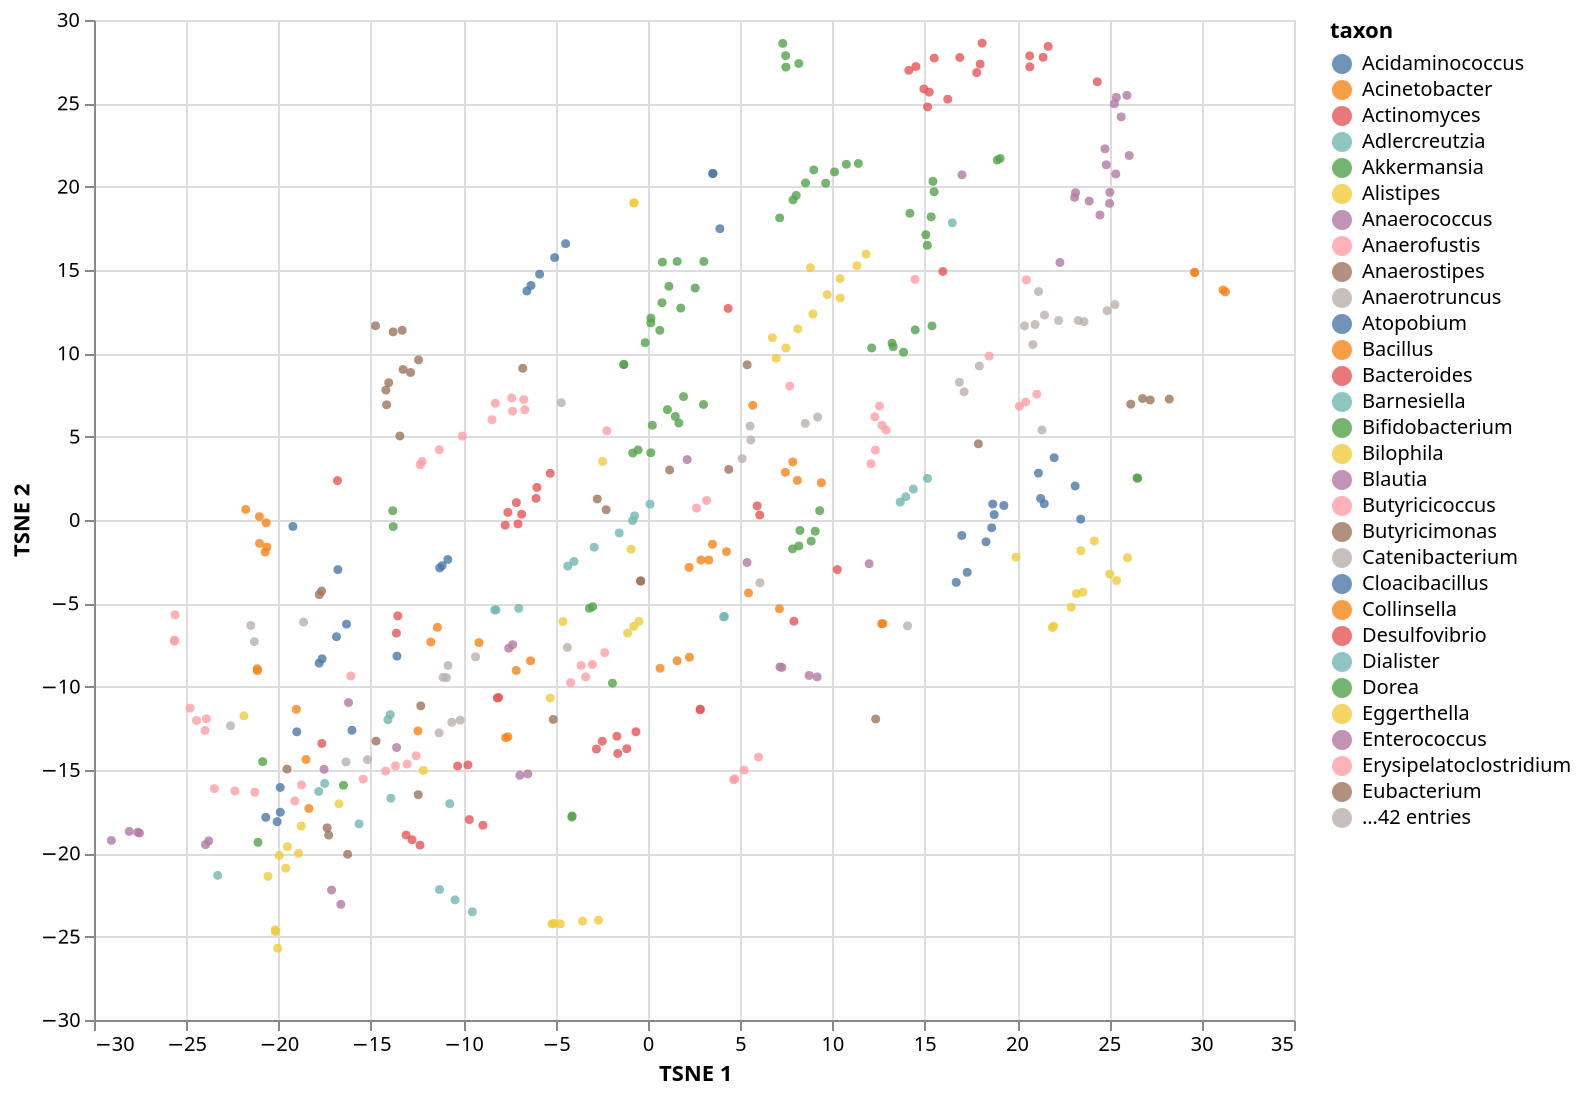 {
  "$schema": "https://vega.github.io/schema/vega-lite/v5.json",
  "width": 600,
  "height": 500,
  "data": {
    "values": [
      {
        "sample_id": "Cancer1",
        "taxon": "Acinetobacter",
        "TSNE 1": -11.3987998962,
        "TSNE 2": -6.4407081604
      },
      {
        "sample_id": "Cancer1",
        "taxon": "Actinomyces",
        "TSNE 1": -1.1402101517,
        "TSNE 2": -13.7225036621
      },
      {
        "sample_id": "Cancer1",
        "taxon": "Akkermansia",
        "TSNE 1": 26.4970340729,
        "TSNE 2": 2.5245139599
      },
      {
        "sample_id": "Cancer1",
        "taxon": "Alistipes",
        "TSNE 1": 9.7163820267,
        "TSNE 2": 13.5225124359
      },
      {
        "sample_id": "Cancer1",
        "taxon": "Anaerostipes",
        "TSNE 1": -13.2587404251,
        "TSNE 2": 9.0331382751
      },
      {
        "sample_id": "Cancer1",
        "taxon": "Atopobium",
        "TSNE 1": -16.0257415771,
        "TSNE 2": -12.6168880463
      },
      {
        "sample_id": "Cancer1",
        "taxon": "Bacillus",
        "TSNE 1": -9.1511096954,
        "TSNE 2": -7.355533123
      },
      {
        "sample_id": "Cancer1",
        "taxon": "Bacteroides",
        "TSNE 1": 21.4098396301,
        "TSNE 2": 27.7617092133
      },
      {
        "sample_id": "Cancer1",
        "taxon": "Bifidobacterium",
        "TSNE 1": 8.5405368805,
        "TSNE 2": 20.2235851288
      },
      {
        "sample_id": "Cancer1",
        "taxon": "Bilophila",
        "TSNE 1": -19.6148490906,
        "TSNE 2": -20.8905792236
      },
      {
        "sample_id": "Cancer1",
        "taxon": "Blautia",
        "TSNE 1": 23.1675662994,
        "TSNE 2": 19.6410045624
      },
      {
        "sample_id": "Cancer1",
        "taxon": "Butyricicoccus",
        "TSNE 1": -8.4381246567,
        "TSNE 2": 6.0232439041
      },
      {
        "sample_id": "Cancer1",
        "taxon": "Butyricimonas",
        "TSNE 1": -5.1250529289,
        "TSNE 2": -11.9668684006
      },
      {
        "sample_id": "Cancer1",
        "taxon": "Collinsella",
        "TSNE 1": 0.6608954072,
        "TSNE 2": -8.8959970474
      },
      {
        "sample_id": "Cancer1",
        "taxon": "Desulfovibrio",
        "TSNE 1": 2.8295338154,
        "TSNE 2": -11.3888492584
      },
      {
        "sample_id": "Cancer1",
        "taxon": "Dorea",
        "TSNE 1": 3.015557766,
        "TSNE 2": 6.9306902885
      },
      {
        "sample_id": "Cancer1",
        "taxon": "Enterococcus",
        "TSNE 1": -7.321223259,
        "TSNE 2": -7.4787988663
      },
      {
        "sample_id": "Cancer1",
        "taxon": "Erysipelatoclostridium",
        "TSNE 1": -13.6724443436,
        "TSNE 2": -14.7508707047
      },
      {
        "sample_id": "Cancer1",
        "taxon": "Faecalibacterium",
        "TSNE 1": 16.8760147095,
        "TSNE 2": 8.2634134293
      },
      {
        "sample_id": "Cancer1",
        "taxon": "Gemella",
        "TSNE 1": -17.5043849945,
        "TSNE 2": -15.8045806885
      },
      {
        "sample_id": "Cancer1",
        "taxon": "Haemophilus",
        "TSNE 1": 7.1550951004,
        "TSNE 2": -8.8157339096
      },
      {
        "sample_id": "Cancer1",
        "taxon": "Lachnoclostridium",
        "TSNE 1": 2.8753516674,
        "TSNE 2": -2.4007351398
      },
      {
        "sample_id": "Cancer1",
        "taxon": "Lachnospira",
        "TSNE 1": -6.837334156,
        "TSNE 2": 0.3457968533
      },
      {
        "sample_id": "Cancer1",
        "taxon": "Listeria",
        "TSNE 1": -6.5033445358,
        "TSNE 2": -15.2336492538
      },
      {
        "sample_id": "Cancer1",
        "taxon": "Mogibacterium",
        "TSNE 1": -18.3598995209,
        "TSNE 2": -17.3083267212
      },
      {
        "sample_id": "Cancer1",
        "taxon": "Neisseria",
        "TSNE 1": -13.5470867157,
        "TSNE 2": -5.7500166893
      },
      {
        "sample_id": "Cancer1",
        "taxon": "Odoribacter",
        "TSNE 1": -0.8249305487,
        "TSNE 2": -0.0343724415
      },
      {
        "sample_id": "Cancer1",
        "taxon": "Parabacteroides",
        "TSNE 1": 0.1660395563,
        "TSNE 2": 12.1119966507
      },
      {
        "sample_id": "Cancer1",
        "taxon": "Parasutterella",
        "TSNE 1": -27.6303157806,
        "TSNE 2": -18.7334461212
      },
      {
        "sample_id": "Cancer1",
        "taxon": "Phascolarctobacterium",
        "TSNE 1": 12.3268995285,
        "TSNE 2": 4.1939706802
      },
      {
        "sample_id": "Cancer1",
        "taxon": "Pseudomonas",
        "TSNE 1": -9.3328151703,
        "TSNE 2": -8.2107210159
      },
      {
        "sample_id": "Cancer1",
        "taxon": "Roseburia",
        "TSNE 1": 21.4722480774,
        "TSNE 2": 0.9755710959
      },
      {
        "sample_id": "Cancer1",
        "taxon": "Staphylococcus",
        "TSNE 1": 4.1464452744,
        "TSNE 2": -5.7838730812
      },
      {
        "sample_id": "Cancer1",
        "taxon": "Streptococcus",
        "TSNE 1": 15.1399803162,
        "TSNE 2": 16.4811515808
      },
      {
        "sample_id": "Cancer1",
        "taxon": "Subdoligranulum",
        "TSNE 1": 23.455499649,
        "TSNE 2": -1.8377249241
      },
      {
        "sample_id": "Cancer1",
        "taxon": "Veillonella",
        "TSNE 1": 5.5807108879,
        "TSNE 2": 4.8030881882
      },
      {
        "sample_id": "Cancer2",
        "taxon": "Acinetobacter",
        "TSNE 1": -11.7567272186,
        "TSNE 2": -7.3207702637
      },
      {
        "sample_id": "Cancer2",
        "taxon": "Actinomyces",
        "TSNE 1": -1.6290252209,
        "TSNE 2": -14.0070390701
      },
      {
        "sample_id": "Cancer2",
        "taxon": "Alistipes",
        "TSNE 1": 8.9415884018,
        "TSNE 2": 12.3604335785
      },
      {
        "sample_id": "Cancer2",
        "taxon": "Anaerostipes",
        "TSNE 1": -14.1881246567,
        "TSNE 2": 7.7952370644
      },
      {
        "sample_id": "Cancer2",
        "taxon": "Bacteroides",
        "TSNE 1": 17.9997615814,
        "TSNE 2": 27.3543872833
      },
      {
        "sample_id": "Cancer2",
        "taxon": "Bilophila",
        "TSNE 1": -18.924779892,
        "TSNE 2": -20.0029640198
      },
      {
        "sample_id": "Cancer2",
        "taxon": "Blautia",
        "TSNE 1": 25.3455162048,
        "TSNE 2": 20.7623615265
      },
      {
        "sample_id": "Cancer2",
        "taxon": "Butyricicoccus",
        "TSNE 1": -10.0477056503,
        "TSNE 2": 5.031211853
      },
      {
        "sample_id": "Cancer2",
        "taxon": "Collinsella",
        "TSNE 1": 2.2499742508,
        "TSNE 2": -8.232588768
      },
      {
        "sample_id": "Cancer2",
        "taxon": "Dorea",
        "TSNE 1": 13.8506937027,
        "TSNE 2": 10.067404747
      },
      {
        "sample_id": "Cancer2",
        "taxon": "Enterococcus",
        "TSNE 1": -7.5331406593,
        "TSNE 2": -7.6923556328
      },
      {
        "sample_id": "Cancer2",
        "taxon": "Erysipelatoclostridium",
        "TSNE 1": -15.4217176437,
        "TSNE 2": -15.5471801758
      },
      {
        "sample_id": "Cancer2",
        "taxon": "Faecalibacterium",
        "TSNE 1": 21.1641159058,
        "TSNE 2": 13.7092447281
      },
      {
        "sample_id": "Cancer2",
        "taxon": "Haemophilus",
        "TSNE 1": 9.1703224182,
        "TSNE 2": -9.4152269363
      },
      {
        "sample_id": "Cancer2",
        "taxon": "Lachnoclostridium",
        "TSNE 1": 4.2590460777,
        "TSNE 2": -1.8970432281
      },
      {
        "sample_id": "Cancer2",
        "taxon": "Lachnospira",
        "TSNE 1": -7.0337204933,
        "TSNE 2": -0.2354365736
      },
      {
        "sample_id": "Cancer2",
        "taxon": "Lactobacillus",
        "TSNE 1": -13.9518404007,
        "TSNE 2": -11.6754560471
      },
      {
        "sample_id": "Cancer2",
        "taxon": "Listeria",
        "TSNE 1": -6.9352474213,
        "TSNE 2": -15.3170795441
      },
      {
        "sample_id": "Cancer2",
        "taxon": "Methanobrevibacter",
        "TSNE 1": 3.5222189426,
        "TSNE 2": 20.7910957336
      },
      {
        "sample_id": "Cancer2",
        "taxon": "Neisseria",
        "TSNE 1": -13.6194562912,
        "TSNE 2": -6.7861537933
      },
      {
        "sample_id": "Cancer2",
        "taxon": "Odoribacter",
        "TSNE 1": -0.7136881948,
        "TSNE 2": 0.2501642108
      },
      {
        "sample_id": "Cancer2",
        "taxon": "Parabacteroides",
        "TSNE 1": 1.1416262388,
        "TSNE 2": 14.0215148926
      },
      {
        "sample_id": "Cancer2",
        "taxon": "Phascolarctobacterium",
        "TSNE 1": 5.2119660378,
        "TSNE 2": -15.0095081329
      },
      {
        "sample_id": "Cancer2",
        "taxon": "Porphyromonas",
        "TSNE 1": -2.7356200218,
        "TSNE 2": 1.2610896826
      },
      {
        "sample_id": "Cancer2",
        "taxon": "Pseudomonas",
        "TSNE 1": -10.8239002228,
        "TSNE 2": -8.7335147858
      },
      {
        "sample_id": "Cancer2",
        "taxon": "Roseburia",
        "TSNE 1": 18.7584991455,
        "TSNE 2": 0.3230383694
      },
      {
        "sample_id": "Cancer2",
        "taxon": "Staphylococcus",
        "TSNE 1": 4.10394907,
        "TSNE 2": -5.816775322
      },
      {
        "sample_id": "Cancer2",
        "taxon": "Streptococcus",
        "TSNE 1": 15.5063686371,
        "TSNE 2": 19.695268631
      },
      {
        "sample_id": "Cancer2",
        "taxon": "Subdoligranulum",
        "TSNE 1": 25.9797229767,
        "TSNE 2": -2.2652564049
      },
      {
        "sample_id": "Cancer2",
        "taxon": "Veillonella",
        "TSNE 1": -4.3571362495,
        "TSNE 2": -7.646876812
      },
      {
        "sample_id": "Cancer3",
        "taxon": "Acidaminococcus",
        "TSNE 1": -13.5891695023,
        "TSNE 2": -8.1679973602
      },
      {
        "sample_id": "Cancer3",
        "taxon": "Actinomyces",
        "TSNE 1": -2.7866547108,
        "TSNE 2": -13.7428407669
      },
      {
        "sample_id": "Cancer3",
        "taxon": "Akkermansia",
        "TSNE 1": 26.5354804993,
        "TSNE 2": 2.5041115284
      },
      {
        "sample_id": "Cancer3",
        "taxon": "Alistipes",
        "TSNE 1": 7.481306076,
        "TSNE 2": 10.3190069199
      },
      {
        "sample_id": "Cancer3",
        "taxon": "Anaerostipes",
        "TSNE 1": -13.7962169647,
        "TSNE 2": 11.2865457535
      },
      {
        "sample_id": "Cancer3",
        "taxon": "Bacteroides",
        "TSNE 1": 15.2417507172,
        "TSNE 2": 25.6706314087
      },
      {
        "sample_id": "Cancer3",
        "taxon": "Barnesiella",
        "TSNE 1": -15.6417627335,
        "TSNE 2": -18.229101181
      },
      {
        "sample_id": "Cancer3",
        "taxon": "Bifidobacterium",
        "TSNE 1": 10.112033844,
        "TSNE 2": 20.8873558044
      },
      {
        "sample_id": "Cancer3",
        "taxon": "Blautia",
        "TSNE 1": 25.2721595764,
        "TSNE 2": 24.9751300812
      },
      {
        "sample_id": "Cancer3",
        "taxon": "Butyricicoccus",
        "TSNE 1": -6.721429348,
        "TSNE 2": 7.2286424637
      },
      {
        "sample_id": "Cancer3",
        "taxon": "Collinsella",
        "TSNE 1": 29.6114578247,
        "TSNE 2": 14.8559122086
      },
      {
        "sample_id": "Cancer3",
        "taxon": "Dorea",
        "TSNE 1": 13.2873163223,
        "TSNE 2": 10.3978996277
      },
      {
        "sample_id": "Cancer3",
        "taxon": "Erysipelatoclostridium",
        "TSNE 1": -12.5492238998,
        "TSNE 2": -14.1475486755
      },
      {
        "sample_id": "Cancer3",
        "taxon": "Faecalibacterium",
        "TSNE 1": 23.3174819946,
        "TSNE 2": 11.9659957886
      },
      {
        "sample_id": "Cancer3",
        "taxon": "Faecalitalea",
        "TSNE 1": -17.8047466278,
        "TSNE 2": -8.5908613205
      },
      {
        "sample_id": "Cancer3",
        "taxon": "Fusobacterium",
        "TSNE 1": -8.0877809525,
        "TSNE 2": -10.6493520737
      },
      {
        "sample_id": "Cancer3",
        "taxon": "Haemophilus",
        "TSNE 1": -17.5368385315,
        "TSNE 2": -14.9584217072
      },
      {
        "sample_id": "Cancer3",
        "taxon": "Holdemanella",
        "TSNE 1": 20.128742218,
        "TSNE 2": 6.8281588554
      },
      {
        "sample_id": "Cancer3",
        "taxon": "Lachnoclostridium",
        "TSNE 1": 3.499833107,
        "TSNE 2": -1.4577344656
      },
      {
        "sample_id": "Cancer3",
        "taxon": "Lachnospira",
        "TSNE 1": -12.7715988159,
        "TSNE 2": -19.1844558716
      },
      {
        "sample_id": "Cancer3",
        "taxon": "Lactobacillus",
        "TSNE 1": -14.0790328979,
        "TSNE 2": -11.9866189957
      },
      {
        "sample_id": "Cancer3",
        "taxon": "Marvinbryantia",
        "TSNE 1": -25.6099529266,
        "TSNE 2": -5.6888012886
      },
      {
        "sample_id": "Cancer3",
        "taxon": "Megamonas",
        "TSNE 1": 1.1802732944,
        "TSNE 2": 3.0027441978
      },
      {
        "sample_id": "Cancer3",
        "taxon": "Megasphaera",
        "TSNE 1": 8.5266456604,
        "TSNE 2": 5.7995548248
      },
      {
        "sample_id": "Cancer3",
        "taxon": "Mogibacterium",
        "TSNE 1": -19.040802002,
        "TSNE 2": -11.3566884995
      },
      {
        "sample_id": "Cancer3",
        "taxon": "Parabacteroides",
        "TSNE 1": 0.6488868594,
        "TSNE 2": 11.3802089691
      },
      {
        "sample_id": "Cancer3",
        "taxon": "Paraprevotella",
        "TSNE 1": -0.7524102926,
        "TSNE 2": 19.0202999115
      },
      {
        "sample_id": "Cancer3",
        "taxon": "Phascolarctobacterium",
        "TSNE 1": 5.9939641953,
        "TSNE 2": -14.2255392075
      },
      {
        "sample_id": "Cancer3",
        "taxon": "Pseudomonas",
        "TSNE 1": -10.9108991623,
        "TSNE 2": -9.4610099792
      },
      {
        "sample_id": "Cancer3",
        "taxon": "Roseburia",
        "TSNE 1": 21.1575222015,
        "TSNE 2": 2.813416481
      },
      {
        "sample_id": "Cancer3",
        "taxon": "Streptococcus",
        "TSNE 1": 8.1832876205,
        "TSNE 2": -1.5581941605
      },
      {
        "sample_id": "Cancer3",
        "taxon": "Subdoligranulum",
        "TSNE 1": 21.9093437195,
        "TSNE 2": -6.4503135681
      },
      {
        "sample_id": "Cancer3",
        "taxon": "Sutterella",
        "TSNE 1": -17.1333885193,
        "TSNE 2": -22.2017498016
      },
      {
        "sample_id": "Cancer4",
        "taxon": "Acidaminococcus",
        "TSNE 1": -11.1417264938,
        "TSNE 2": -2.7373790741
      },
      {
        "sample_id": "Cancer4",
        "taxon": "Actinomyces",
        "TSNE 1": -1.6749529839,
        "TSNE 2": -12.9747409821
      },
      {
        "sample_id": "Cancer4",
        "taxon": "Akkermansia",
        "TSNE 1": -20.8624305725,
        "TSNE 2": -14.5011577606
      },
      {
        "sample_id": "Cancer4",
        "taxon": "Alistipes",
        "TSNE 1": 10.4215145111,
        "TSNE 2": 13.3144807816
      },
      {
        "sample_id": "Cancer4",
        "taxon": "Anaerostipes",
        "TSNE 1": 26.1595973969,
        "TSNE 2": 6.947514534
      },
      {
        "sample_id": "Cancer4",
        "taxon": "Bacteroides",
        "TSNE 1": 14.9526977539,
        "TSNE 2": 25.8618526459
      },
      {
        "sample_id": "Cancer4",
        "taxon": "Bifidobacterium",
        "TSNE 1": 10.7532644272,
        "TSNE 2": 21.3419189453
      },
      {
        "sample_id": "Cancer4",
        "taxon": "Bilophila",
        "TSNE 1": -19.9633216858,
        "TSNE 2": -20.1252765656
      },
      {
        "sample_id": "Cancer4",
        "taxon": "Blautia",
        "TSNE 1": 25.6401386261,
        "TSNE 2": 24.1892642975
      },
      {
        "sample_id": "Cancer4",
        "taxon": "Butyricicoccus",
        "TSNE 1": -6.665681839,
        "TSNE 2": 6.6165032387
      },
      {
        "sample_id": "Cancer4",
        "taxon": "Collinsella",
        "TSNE 1": 31.1564655304,
        "TSNE 2": 13.8022384644
      },
      {
        "sample_id": "Cancer4",
        "taxon": "Desulfovibrio",
        "TSNE 1": 2.8421828747,
        "TSNE 2": -11.350725174
      },
      {
        "sample_id": "Cancer4",
        "taxon": "Dorea",
        "TSNE 1": 1.6813462973,
        "TSNE 2": 5.8193020821
      },
      {
        "sample_id": "Cancer4",
        "taxon": "Erysipelatoclostridium",
        "TSNE 1": 3.1832616329,
        "TSNE 2": 1.170345068
      },
      {
        "sample_id": "Cancer4",
        "taxon": "Eubacterium",
        "TSNE 1": -12.3009195328,
        "TSNE 2": -11.1501588821
      },
      {
        "sample_id": "Cancer4",
        "taxon": "Faecalibacterium",
        "TSNE 1": -4.6911373138,
        "TSNE 2": 7.0378937721
      },
      {
        "sample_id": "Cancer4",
        "taxon": "Faecalitalea",
        "TSNE 1": -16.321313858,
        "TSNE 2": -6.2495474815
      },
      {
        "sample_id": "Cancer4",
        "taxon": "Flavonifractor",
        "TSNE 1": -20.6381893158,
        "TSNE 2": -1.6247911453
      },
      {
        "sample_id": "Cancer4",
        "taxon": "Intestinibacter",
        "TSNE 1": -6.3286886215,
        "TSNE 2": 14.0736656189
      },
      {
        "sample_id": "Cancer4",
        "taxon": "Lachnoclostridium",
        "TSNE 1": 8.098859787,
        "TSNE 2": 2.3772873878
      },
      {
        "sample_id": "Cancer4",
        "taxon": "Lachnospira",
        "TSNE 1": -7.5847001076,
        "TSNE 2": 0.4570797384
      },
      {
        "sample_id": "Cancer4",
        "taxon": "Marvinbryantia",
        "TSNE 1": -25.6436843872,
        "TSNE 2": -7.2089691162
      },
      {
        "sample_id": "Cancer4",
        "taxon": "Methanobrevibacter",
        "TSNE 1": 3.9019284248,
        "TSNE 2": 17.4785118103
      },
      {
        "sample_id": "Cancer4",
        "taxon": "Odoribacter",
        "TSNE 1": -4.3393950462,
        "TSNE 2": -2.7667369843
      },
      {
        "sample_id": "Cancer4",
        "taxon": "Parabacteroides",
        "TSNE 1": 2.5646390915,
        "TSNE 2": 13.9181232452
      },
      {
        "sample_id": "Cancer4",
        "taxon": "Phascolarctobacterium",
        "TSNE 1": 4.704931736,
        "TSNE 2": -15.5319948196
      },
      {
        "sample_id": "Cancer4",
        "taxon": "Roseburia",
        "TSNE 1": 22.0093765259,
        "TSNE 2": 3.7373461723
      },
      {
        "sample_id": "Cancer4",
        "taxon": "Slackia",
        "TSNE 1": -16.8130722046,
        "TSNE 2": 2.3635327816
      },
      {
        "sample_id": "Cancer4",
        "taxon": "Streptococcus",
        "TSNE 1": 7.8382663727,
        "TSNE 2": -1.729952693
      },
      {
        "sample_id": "Cancer4",
        "taxon": "Subdoligranulum",
        "TSNE 1": 21.9857730865,
        "TSNE 2": -6.3702583313
      },
      {
        "sample_id": "Cancer4",
        "taxon": "Terrisporobacter",
        "TSNE 1": 18.4863872528,
        "TSNE 2": 9.8343906403
      },
      {
        "sample_id": "Cancer4",
        "taxon": "Tyzzerella",
        "TSNE 1": -17.6730213165,
        "TSNE 2": -4.2606678009
      },
      {
        "sample_id": "Cancer4",
        "taxon": "Veillonella",
        "TSNE 1": -11.3073234558,
        "TSNE 2": -12.7745771408
      },
      {
        "sample_id": "Cancer5",
        "taxon": "Akkermansia",
        "TSNE 1": -13.7936344147,
        "TSNE 2": -0.3939412832
      },
      {
        "sample_id": "Cancer5",
        "taxon": "Alistipes",
        "TSNE 1": 8.1223363876,
        "TSNE 2": 11.4673709869
      },
      {
        "sample_id": "Cancer5",
        "taxon": "Anaerostipes",
        "TSNE 1": 17.9033679962,
        "TSNE 2": 4.5705580711
      },
      {
        "sample_id": "Cancer5",
        "taxon": "Bacteroides",
        "TSNE 1": 18.1068706512,
        "TSNE 2": 28.6116428375
      },
      {
        "sample_id": "Cancer5",
        "taxon": "Bifidobacterium",
        "TSNE 1": 11.4022006989,
        "TSNE 2": 21.3921146393
      },
      {
        "sample_id": "Cancer5",
        "taxon": "Bilophila",
        "TSNE 1": -5.0957436562,
        "TSNE 2": -24.2076511383
      },
      {
        "sample_id": "Cancer5",
        "taxon": "Blautia",
        "TSNE 1": 24.8321552277,
        "TSNE 2": 21.3121852875
      },
      {
        "sample_id": "Cancer5",
        "taxon": "Butyricimonas",
        "TSNE 1": -12.4357633591,
        "TSNE 2": -16.4824752808
      },
      {
        "sample_id": "Cancer5",
        "taxon": "Collinsella",
        "TSNE 1": 12.6638259888,
        "TSNE 2": -6.2225284576
      },
      {
        "sample_id": "Cancer5",
        "taxon": "Desulfovibrio",
        "TSNE 1": 6.0585699081,
        "TSNE 2": 0.296628803
      },
      {
        "sample_id": "Cancer5",
        "taxon": "Faecalibacterium",
        "TSNE 1": 20.4038829803,
        "TSNE 2": 11.6483125687
      },
      {
        "sample_id": "Cancer5",
        "taxon": "Flavonifractor",
        "TSNE 1": -21.1510257721,
        "TSNE 2": -9.0384454727
      },
      {
        "sample_id": "Cancer5",
        "taxon": "Gemella",
        "TSNE 1": -17.8264198303,
        "TSNE 2": -16.2894363403
      },
      {
        "sample_id": "Cancer5",
        "taxon": "Holdemania",
        "TSNE 1": -17.3717212677,
        "TSNE 2": -18.4711914062
      },
      {
        "sample_id": "Cancer5",
        "taxon": "Lachnoclostridium",
        "TSNE 1": 2.2350149155,
        "TSNE 2": -2.8382947445
      },
      {
        "sample_id": "Cancer5",
        "taxon": "Odoribacter",
        "TSNE 1": -13.920589447,
        "TSNE 2": -16.6924114227
      },
      {
        "sample_id": "Cancer5",
        "taxon": "Parabacteroides",
        "TSNE 1": 1.5876333714,
        "TSNE 2": 15.5126104355
      },
      {
        "sample_id": "Cancer5",
        "taxon": "Paraprevotella",
        "TSNE 1": 8.800450325,
        "TSNE 2": 15.1388750076
      },
      {
        "sample_id": "Cancer5",
        "taxon": "Parasutterella",
        "TSNE 1": -23.7856769562,
        "TSNE 2": -19.2485485077
      },
      {
        "sample_id": "Cancer5",
        "taxon": "Phascolarctobacterium",
        "TSNE 1": 12.6830072403,
        "TSNE 2": 5.6808876991
      },
      {
        "sample_id": "Cancer5",
        "taxon": "Roseburia",
        "TSNE 1": 21.2758712769,
        "TSNE 2": 1.2920614481
      },
      {
        "sample_id": "Cancer5",
        "taxon": "Slackia",
        "TSNE 1": -9.6706876755,
        "TSNE 2": -17.9737148285
      },
      {
        "sample_id": "Cancer5",
        "taxon": "Sutterella",
        "TSNE 1": -16.6278953552,
        "TSNE 2": -23.0618247986
      },
      {
        "sample_id": "Cancer6",
        "taxon": "Akkermansia",
        "TSNE 1": 7.4643177986,
        "TSNE 2": 27.8613109589
      },
      {
        "sample_id": "Cancer6",
        "taxon": "Alistipes",
        "TSNE 1": 10.409781456,
        "TSNE 2": 14.4832229614
      },
      {
        "sample_id": "Cancer6",
        "taxon": "Anaerostipes",
        "TSNE 1": -13.4317798615,
        "TSNE 2": 5.0422048569
      },
      {
        "sample_id": "Cancer6",
        "taxon": "Bacteroides",
        "TSNE 1": 16.8958244324,
        "TSNE 2": 27.7525291443
      },
      {
        "sample_id": "Cancer6",
        "taxon": "Barnesiella",
        "TSNE 1": -9.5042791367,
        "TSNE 2": -23.5101470947
      },
      {
        "sample_id": "Cancer6",
        "taxon": "Bifidobacterium",
        "TSNE 1": 8.037563324,
        "TSNE 2": 19.4748897552
      },
      {
        "sample_id": "Cancer6",
        "taxon": "Bilophila",
        "TSNE 1": -20.5743045807,
        "TSNE 2": -21.3845214844
      },
      {
        "sample_id": "Cancer6",
        "taxon": "Blautia",
        "TSNE 1": 25.0249996185,
        "TSNE 2": 19.6584434509
      },
      {
        "sample_id": "Cancer6",
        "taxon": "Butyricimonas",
        "TSNE 1": -0.3864996135,
        "TSNE 2": -3.644061327
      },
      {
        "sample_id": "Cancer6",
        "taxon": "Catenibacterium",
        "TSNE 1": -18.6496105194,
        "TSNE 2": -6.124648571
      },
      {
        "sample_id": "Cancer6",
        "taxon": "Cloacibacillus",
        "TSNE 1": -19.2243118286,
        "TSNE 2": -0.3877259493
      },
      {
        "sample_id": "Cancer6",
        "taxon": "Collinsella",
        "TSNE 1": -7.7011957169,
        "TSNE 2": -13.059548378
      },
      {
        "sample_id": "Cancer6",
        "taxon": "Dorea",
        "TSNE 1": -0.8196454644,
        "TSNE 2": 4.0152020454
      },
      {
        "sample_id": "Cancer6",
        "taxon": "Faecalibacterium",
        "TSNE 1": 20.9747886658,
        "TSNE 2": 11.7292881012
      },
      {
        "sample_id": "Cancer6",
        "taxon": "Intestinibacter",
        "TSNE 1": -19.0160446167,
        "TSNE 2": -12.7079639435
      },
      {
        "sample_id": "Cancer6",
        "taxon": "Lachnospira",
        "TSNE 1": -7.1223015785,
        "TSNE 2": 1.0457361937
      },
      {
        "sample_id": "Cancer6",
        "taxon": "Methanobrevibacter",
        "TSNE 1": 3.5226886272,
        "TSNE 2": 20.7873840332
      },
      {
        "sample_id": "Cancer6",
        "taxon": "Neisseria",
        "TSNE 1": -17.6575775146,
        "TSNE 2": -13.4062395096
      },
      {
        "sample_id": "Cancer6",
        "taxon": "Odoribacter",
        "TSNE 1": -2.9087088108,
        "TSNE 2": -1.6317675114
      },
      {
        "sample_id": "Cancer6",
        "taxon": "Parabacteroides",
        "TSNE 1": 3.0311203003,
        "TSNE 2": 15.5119285583
      },
      {
        "sample_id": "Cancer6",
        "taxon": "Paraprevotella",
        "TSNE 1": -0.7538090944,
        "TSNE 2": 19.0356502533
      },
      {
        "sample_id": "Cancer6",
        "taxon": "Phascolarctobacterium",
        "TSNE 1": 12.0876836777,
        "TSNE 2": 3.3738148212
      },
      {
        "sample_id": "Cancer6",
        "taxon": "Roseburia",
        "TSNE 1": 18.6828174591,
        "TSNE 2": 0.9568016529
      },
      {
        "sample_id": "Cancer6",
        "taxon": "Streptococcus",
        "TSNE 1": 8.8465127945,
        "TSNE 2": -1.2668932676
      },
      {
        "sample_id": "Cancer6",
        "taxon": "Subdoligranulum",
        "TSNE 1": 23.5598773956,
        "TSNE 2": -4.3304510117
      },
      {
        "sample_id": "Cancer6",
        "taxon": "Terrisporobacter",
        "TSNE 1": -16.0881786346,
        "TSNE 2": -9.3612928391
      },
      {
        "sample_id": "Cancer6",
        "taxon": "Tyzzerella",
        "TSNE 1": -19.5458202362,
        "TSNE 2": -14.9455900192
      },
      {
        "sample_id": "Cancer6",
        "taxon": "Veillonella",
        "TSNE 1": -10.1663274765,
        "TSNE 2": -12.0079860687
      },
      {
        "sample_id": "Cancer7",
        "taxon": "Akkermansia",
        "TSNE 1": -4.1172165871,
        "TSNE 2": -17.8274879456
      },
      {
        "sample_id": "Cancer7",
        "taxon": "Alistipes",
        "TSNE 1": -12.1634731293,
        "TSNE 2": -15.0252571106
      },
      {
        "sample_id": "Cancer7",
        "taxon": "Anaerostipes",
        "TSNE 1": 12.3422660828,
        "TSNE 2": -11.9396066666
      },
      {
        "sample_id": "Cancer7",
        "taxon": "Bacteroides",
        "TSNE 1": 4.3488578796,
        "TSNE 2": 12.6920146942
      },
      {
        "sample_id": "Cancer7",
        "taxon": "Bifidobacterium",
        "TSNE 1": 7.1406989098,
        "TSNE 2": 18.1268463135
      },
      {
        "sample_id": "Cancer7",
        "taxon": "Bilophila",
        "TSNE 1": -4.7420401573,
        "TSNE 2": -24.2299060822
      },
      {
        "sample_id": "Cancer7",
        "taxon": "Blautia",
        "TSNE 1": 22.318977356,
        "TSNE 2": 15.4493465424
      },
      {
        "sample_id": "Cancer7",
        "taxon": "Butyricicoccus",
        "TSNE 1": -11.2984819412,
        "TSNE 2": 4.2144083977
      },
      {
        "sample_id": "Cancer7",
        "taxon": "Collinsella",
        "TSNE 1": 5.681265831,
        "TSNE 2": 6.8814358711
      },
      {
        "sample_id": "Cancer7",
        "taxon": "Dorea",
        "TSNE 1": 0.1598110348,
        "TSNE 2": 4.0351819992
      },
      {
        "sample_id": "Cancer7",
        "taxon": "Erysipelatoclostridium",
        "TSNE 1": -13.0405082703,
        "TSNE 2": -14.6447515488
      },
      {
        "sample_id": "Cancer7",
        "taxon": "Faecalitalea",
        "TSNE 1": -16.8656234741,
        "TSNE 2": -7.0025839806
      },
      {
        "sample_id": "Cancer7",
        "taxon": "Fusobacterium",
        "TSNE 1": 24.3451919556,
        "TSNE 2": 26.2939453125
      },
      {
        "sample_id": "Cancer7",
        "taxon": "Lachnoclostridium",
        "TSNE 1": 7.8479852676,
        "TSNE 2": 3.4860925674
      },
      {
        "sample_id": "Cancer7",
        "taxon": "Parabacteroides",
        "TSNE 1": -1.3026484251,
        "TSNE 2": 9.3292694092
      },
      {
        "sample_id": "Cancer7",
        "taxon": "Pseudomonas",
        "TSNE 1": -16.3499755859,
        "TSNE 2": -14.5157642365
      },
      {
        "sample_id": "Cancer7",
        "taxon": "Streptococcus",
        "TSNE 1": 14.1952857971,
        "TSNE 2": 18.4027366638
      },
      {
        "sample_id": "Cancer7",
        "taxon": "Tyzzerella",
        "TSNE 1": -17.7992324829,
        "TSNE 2": -4.4788608551
      },
      {
        "sample_id": "Cancer8",
        "taxon": "Acidaminococcus",
        "TSNE 1": -10.8341884613,
        "TSNE 2": -2.3686621189
      },
      {
        "sample_id": "Cancer8",
        "taxon": "Actinomyces",
        "TSNE 1": -2.4686565399,
        "TSNE 2": -13.2726449966
      },
      {
        "sample_id": "Cancer8",
        "taxon": "Akkermansia",
        "TSNE 1": -4.1008024216,
        "TSNE 2": -17.7538337708
      },
      {
        "sample_id": "Cancer8",
        "taxon": "Alistipes",
        "TSNE 1": -5.2901659012,
        "TSNE 2": -10.6796045303
      },
      {
        "sample_id": "Cancer8",
        "taxon": "Anaerofustis",
        "TSNE 1": -22.374420166,
        "TSNE 2": -16.2599582672
      },
      {
        "sample_id": "Cancer8",
        "taxon": "Anaerostipes",
        "TSNE 1": 26.8006839752,
        "TSNE 2": 7.2877788544
      },
      {
        "sample_id": "Cancer8",
        "taxon": "Bacteroides",
        "TSNE 1": 14.1373968124,
        "TSNE 2": 26.9758892059
      },
      {
        "sample_id": "Cancer8",
        "taxon": "Bifidobacterium",
        "TSNE 1": 19.0818939209,
        "TSNE 2": 21.6949729919
      },
      {
        "sample_id": "Cancer8",
        "taxon": "Blautia",
        "TSNE 1": 26.0731372833,
        "TSNE 2": 21.8693828583
      },
      {
        "sample_id": "Cancer8",
        "taxon": "Butyricicoccus",
        "TSNE 1": -12.3305902481,
        "TSNE 2": 3.3195567131
      },
      {
        "sample_id": "Cancer8",
        "taxon": "Catenibacterium",
        "TSNE 1": 21.3499202728,
        "TSNE 2": 5.402015686
      },
      {
        "sample_id": "Cancer8",
        "taxon": "Collinsella",
        "TSNE 1": 31.2866001129,
        "TSNE 2": 13.6893434525
      },
      {
        "sample_id": "Cancer8",
        "taxon": "Desulfovibrio",
        "TSNE 1": 5.9218034744,
        "TSNE 2": 0.8479804397
      },
      {
        "sample_id": "Cancer8",
        "taxon": "Dialister",
        "TSNE 1": 14.3806810379,
        "TSNE 2": 1.8576416969
      },
      {
        "sample_id": "Cancer8",
        "taxon": "Dorea",
        "TSNE 1": 14.4828119278,
        "TSNE 2": 11.4064235687
      },
      {
        "sample_id": "Cancer8",
        "taxon": "Eggerthella",
        "TSNE 1": -20.0483360291,
        "TSNE 2": -25.6921081543
      },
      {
        "sample_id": "Cancer8",
        "taxon": "Erysipelatoclostridium",
        "TSNE 1": -4.1813044548,
        "TSNE 2": -9.7573518753
      },
      {
        "sample_id": "Cancer8",
        "taxon": "Faecalibacterium",
        "TSNE 1": 17.1292686462,
        "TSNE 2": 7.693148613
      },
      {
        "sample_id": "Cancer8",
        "taxon": "Flavonifractor",
        "TSNE 1": -20.727804184,
        "TSNE 2": -1.9247967005
      },
      {
        "sample_id": "Cancer8",
        "taxon": "Fusobacterium",
        "TSNE 1": -8.1518983841,
        "TSNE 2": -10.681845665
      },
      {
        "sample_id": "Cancer8",
        "taxon": "Gordonibacter",
        "TSNE 1": -21.1148986816,
        "TSNE 2": -19.337430954
      },
      {
        "sample_id": "Cancer8",
        "taxon": "Holdemania",
        "TSNE 1": -17.2905826569,
        "TSNE 2": -18.9057064056
      },
      {
        "sample_id": "Cancer8",
        "taxon": "Hungatella",
        "TSNE 1": -21.3161735535,
        "TSNE 2": -7.2973399162
      },
      {
        "sample_id": "Cancer8",
        "taxon": "Intestinibacter",
        "TSNE 1": -6.5510601997,
        "TSNE 2": 13.7393703461
      },
      {
        "sample_id": "Cancer8",
        "taxon": "Lachnoclostridium",
        "TSNE 1": 7.4483017921,
        "TSNE 2": 2.8623669147
      },
      {
        "sample_id": "Cancer8",
        "taxon": "Lactobacillus",
        "TSNE 1": -8.2256526947,
        "TSNE 2": -5.396797657
      },
      {
        "sample_id": "Cancer8",
        "taxon": "Marvinbryantia",
        "TSNE 1": -23.9090976715,
        "TSNE 2": -11.9280195236
      },
      {
        "sample_id": "Cancer8",
        "taxon": "Megasphaera",
        "TSNE 1": 9.1995458603,
        "TSNE 2": 6.1751456261
      },
      {
        "sample_id": "Cancer8",
        "taxon": "Odoribacter",
        "TSNE 1": -4.0000200272,
        "TSNE 2": -2.4850099087
      },
      {
        "sample_id": "Cancer8",
        "taxon": "Parabacteroides",
        "TSNE 1": 1.7823456526,
        "TSNE 2": 12.7156896591
      },
      {
        "sample_id": "Cancer8",
        "taxon": "Paraprevotella",
        "TSNE 1": -16.7307262421,
        "TSNE 2": -17.0268497467
      },
      {
        "sample_id": "Cancer8",
        "taxon": "Roseburia",
        "TSNE 1": 18.3170433044,
        "TSNE 2": -1.3093487024
      },
      {
        "sample_id": "Cancer8",
        "taxon": "Streptococcus",
        "TSNE 1": 15.0581064224,
        "TSNE 2": 17.1184482574
      },
      {
        "sample_id": "Cancer8",
        "taxon": "Subdoligranulum",
        "TSNE 1": 19.9421977997,
        "TSNE 2": -2.2342371941
      },
      {
        "sample_id": "Healthy1",
        "taxon": "Akkermansia",
        "TSNE 1": 7.3073225021,
        "TSNE 2": 28.5949707031
      },
      {
        "sample_id": "Healthy1",
        "taxon": "Anaerostipes",
        "TSNE 1": -14.035941124,
        "TSNE 2": 8.2397212982
      },
      {
        "sample_id": "Healthy1",
        "taxon": "Bacteroides",
        "TSNE 1": 20.6875305176,
        "TSNE 2": 27.1880779266
      },
      {
        "sample_id": "Healthy1",
        "taxon": "Blautia",
        "TSNE 1": 23.9073181152,
        "TSNE 2": 19.1348628998
      },
      {
        "sample_id": "Healthy1",
        "taxon": "Butyricicoccus",
        "TSNE 1": -7.3260974884,
        "TSNE 2": 6.5306096077
      },
      {
        "sample_id": "Healthy1",
        "taxon": "Dialister",
        "TSNE 1": 13.971654892,
        "TSNE 2": 1.3937283754
      },
      {
        "sample_id": "Healthy1",
        "taxon": "Dorea",
        "TSNE 1": 1.4863022566,
        "TSNE 2": 6.2131328583
      },
      {
        "sample_id": "Healthy1",
        "taxon": "Erysipelatoclostridium",
        "TSNE 1": -3.6158833504,
        "TSNE 2": -8.7335166931
      },
      {
        "sample_id": "Healthy1",
        "taxon": "Faecalibacterium",
        "TSNE 1": 21.4865074158,
        "TSNE 2": 12.2968540192
      },
      {
        "sample_id": "Healthy1",
        "taxon": "Haemophilus",
        "TSNE 1": -16.2140731812,
        "TSNE 2": -10.9521179199
      },
      {
        "sample_id": "Healthy1",
        "taxon": "Lachnoclostridium",
        "TSNE 1": -7.1284646988,
        "TSNE 2": -9.0255708694
      },
      {
        "sample_id": "Healthy1",
        "taxon": "Lachnospira",
        "TSNE 1": -5.2858691216,
        "TSNE 2": 2.7989320755
      },
      {
        "sample_id": "Healthy1",
        "taxon": "Marvinbryantia",
        "TSNE 1": -23.9886417389,
        "TSNE 2": -12.6284666061
      },
      {
        "sample_id": "Healthy1",
        "taxon": "Roseburia",
        "TSNE 1": 23.4464263916,
        "TSNE 2": 0.0529455952
      },
      {
        "sample_id": "Healthy1",
        "taxon": "Streptococcus",
        "TSNE 1": 8.2368497849,
        "TSNE 2": -0.6294659972
      },
      {
        "sample_id": "Healthy1",
        "taxon": "Subdoligranulum",
        "TSNE 1": 23.2134017944,
        "TSNE 2": -4.4170637131
      },
      {
        "sample_id": "Healthy1",
        "taxon": "Veillonella",
        "TSNE 1": 5.105009079,
        "TSNE 2": 3.6833794117
      },
      {
        "sample_id": "Healthy2",
        "taxon": "Akkermansia",
        "TSNE 1": 8.1762838364,
        "TSNE 2": 27.3879432678
      },
      {
        "sample_id": "Healthy2",
        "taxon": "Alistipes",
        "TSNE 1": -0.7626388669,
        "TSNE 2": -6.3814735413
      },
      {
        "sample_id": "Healthy2",
        "taxon": "Anaerostipes",
        "TSNE 1": -14.152338028,
        "TSNE 2": 6.9109897614
      },
      {
        "sample_id": "Healthy2",
        "taxon": "Bacteroides",
        "TSNE 1": 15.5148839951,
        "TSNE 2": 27.7158107758
      },
      {
        "sample_id": "Healthy2",
        "taxon": "Blautia",
        "TSNE 1": 24.4885959625,
        "TSNE 2": 18.2976055145
      },
      {
        "sample_id": "Healthy2",
        "taxon": "Dorea",
        "TSNE 1": 1.0607573986,
        "TSNE 2": 6.6223773956
      },
      {
        "sample_id": "Healthy2",
        "taxon": "Enterococcus",
        "TSNE 1": 17.0162277222,
        "TSNE 2": 20.712097168
      },
      {
        "sample_id": "Healthy2",
        "taxon": "Erysipelatoclostridium",
        "TSNE 1": -14.2048158646,
        "TSNE 2": -15.0634126663
      },
      {
        "sample_id": "Healthy2",
        "taxon": "Faecalibacterium",
        "TSNE 1": 24.8812446594,
        "TSNE 2": 12.5553665161
      },
      {
        "sample_id": "Healthy2",
        "taxon": "Flavonifractor",
        "TSNE 1": -21.1562404633,
        "TSNE 2": -8.9257717133
      },
      {
        "sample_id": "Healthy2",
        "taxon": "Haemophilus",
        "TSNE 1": 8.7319688797,
        "TSNE 2": -9.3264579773
      },
      {
        "sample_id": "Healthy2",
        "taxon": "Intestinibacter",
        "TSNE 1": -5.0473227501,
        "TSNE 2": 15.747841835
      },
      {
        "sample_id": "Healthy2",
        "taxon": "Lachnospira",
        "TSNE 1": -6.007083416,
        "TSNE 2": 1.9579149485
      },
      {
        "sample_id": "Healthy2",
        "taxon": "Marvinbryantia",
        "TSNE 1": -25.6402873993,
        "TSNE 2": -7.2717051506
      },
      {
        "sample_id": "Healthy2",
        "taxon": "Parabacteroides",
        "TSNE 1": 0.7648985386,
        "TSNE 2": 13.0359525681
      },
      {
        "sample_id": "Healthy2",
        "taxon": "Parasutterella",
        "TSNE 1": -28.0902404785,
        "TSNE 2": -18.6854858398
      },
      {
        "sample_id": "Healthy2",
        "taxon": "Roseburia",
        "TSNE 1": 17.0048656464,
        "TSNE 2": -0.9289539456
      },
      {
        "sample_id": "Healthy2",
        "taxon": "Subdoligranulum",
        "TSNE 1": 25.3888988495,
        "TSNE 2": -3.6337714195
      },
      {
        "sample_id": "Healthy2",
        "taxon": "Terrisporobacter",
        "TSNE 1": 20.5018024445,
        "TSNE 2": 14.4093284607
      },
      {
        "sample_id": "Healthy2",
        "taxon": "Veillonella",
        "TSNE 1": 14.067565918,
        "TSNE 2": -6.3488240242
      },
      {
        "sample_id": "Healthy3",
        "taxon": "Acidaminococcus",
        "TSNE 1": -11.2741708755,
        "TSNE 2": -2.8785071373
      },
      {
        "sample_id": "Healthy3",
        "taxon": "Actinomyces",
        "TSNE 1": -0.6440898776,
        "TSNE 2": -12.7050924301
      },
      {
        "sample_id": "Healthy3",
        "taxon": "Alistipes",
        "TSNE 1": 6.9507513046,
        "TSNE 2": 9.7088165283
      },
      {
        "sample_id": "Healthy3",
        "taxon": "Anaerostipes",
        "TSNE 1": -13.3054494858,
        "TSNE 2": 11.3836154938
      },
      {
        "sample_id": "Healthy3",
        "taxon": "Bacteroides",
        "TSNE 1": 16.2417125702,
        "TSNE 2": 25.2509384155
      },
      {
        "sample_id": "Healthy3",
        "taxon": "Barnesiella",
        "TSNE 1": -10.446015358,
        "TSNE 2": -22.79022789
      },
      {
        "sample_id": "Healthy3",
        "taxon": "Bifidobacterium",
        "TSNE 1": 9.630865097,
        "TSNE 2": 20.2071933746
      },
      {
        "sample_id": "Healthy3",
        "taxon": "Bilophila",
        "TSNE 1": -19.5245780945,
        "TSNE 2": -19.6007137299
      },
      {
        "sample_id": "Healthy3",
        "taxon": "Blautia",
        "TSNE 1": 25.3762321472,
        "TSNE 2": 25.3556499481
      },
      {
        "sample_id": "Healthy3",
        "taxon": "Butyricicoccus",
        "TSNE 1": -7.3708252907,
        "TSNE 2": 7.3261003494
      },
      {
        "sample_id": "Healthy3",
        "taxon": "Collinsella",
        "TSNE 1": 29.6240768433,
        "TSNE 2": 14.8504190445
      },
      {
        "sample_id": "Healthy3",
        "taxon": "Dialister",
        "TSNE 1": 15.148223877,
        "TSNE 2": 2.5012221336
      },
      {
        "sample_id": "Healthy3",
        "taxon": "Dorea",
        "TSNE 1": 13.2260017395,
        "TSNE 2": 10.6077604294
      },
      {
        "sample_id": "Healthy3",
        "taxon": "Erysipelatoclostridium",
        "TSNE 1": -3.0039250851,
        "TSNE 2": -8.6646251678
      },
      {
        "sample_id": "Healthy3",
        "taxon": "Faecalibacterium",
        "TSNE 1": 22.2482738495,
        "TSNE 2": 11.9687337875
      },
      {
        "sample_id": "Healthy3",
        "taxon": "Haemophilus",
        "TSNE 1": 7.2609629631,
        "TSNE 2": -8.8456602097
      },
      {
        "sample_id": "Healthy3",
        "taxon": "Holdemanella",
        "TSNE 1": 20.4665756226,
        "TSNE 2": 7.0804624557
      },
      {
        "sample_id": "Healthy3",
        "taxon": "Lachnoclostridium",
        "TSNE 1": -6.3544054031,
        "TSNE 2": -8.4493846893
      },
      {
        "sample_id": "Healthy3",
        "taxon": "Lachnospira",
        "TSNE 1": -7.7289543152,
        "TSNE 2": -0.3108318448
      },
      {
        "sample_id": "Healthy3",
        "taxon": "Lactobacillus",
        "TSNE 1": -8.2909841537,
        "TSNE 2": -5.3941135406
      },
      {
        "sample_id": "Healthy3",
        "taxon": "Leuconostoc",
        "TSNE 1": -4.6010527611,
        "TSNE 2": -6.0942964554
      },
      {
        "sample_id": "Healthy3",
        "taxon": "Marvinbryantia",
        "TSNE 1": -24.4487762451,
        "TSNE 2": -12.0293560028
      },
      {
        "sample_id": "Healthy3",
        "taxon": "Methanobrevibacter",
        "TSNE 1": -20.6966228485,
        "TSNE 2": -17.8387012482
      },
      {
        "sample_id": "Healthy3",
        "taxon": "Odoribacter",
        "TSNE 1": -10.7302150726,
        "TSNE 2": -17.0190868378
      },
      {
        "sample_id": "Healthy3",
        "taxon": "Parasutterella",
        "TSNE 1": -23.956987381,
        "TSNE 2": -19.4795455933
      },
      {
        "sample_id": "Healthy3",
        "taxon": "Roseburia",
        "TSNE 1": 16.7026424408,
        "TSNE 2": -3.744058609
      },
      {
        "sample_id": "Healthy3",
        "taxon": "Streptococcus",
        "TSNE 1": 9.3062705994,
        "TSNE 2": 0.5638273358
      },
      {
        "sample_id": "Healthy3",
        "taxon": "Subdoligranulum",
        "TSNE 1": 22.9325122833,
        "TSNE 2": -5.2382354736
      },
      {
        "sample_id": "Healthy3",
        "taxon": "Veillonella",
        "TSNE 1": -10.620593071,
        "TSNE 2": -12.1372156143
      },
      {
        "sample_id": "Healthy4",
        "taxon": "Actinomyces",
        "TSNE 1": -9.7497663498,
        "TSNE 2": -14.696354866
      },
      {
        "sample_id": "Healthy4",
        "taxon": "Adlercreutzia",
        "TSNE 1": -23.3009929657,
        "TSNE 2": -21.3226089478
      },
      {
        "sample_id": "Healthy4",
        "taxon": "Akkermansia",
        "TSNE 1": -13.8175649643,
        "TSNE 2": 0.5546948314
      },
      {
        "sample_id": "Healthy4",
        "taxon": "Alistipes",
        "TSNE 1": -1.0947117805,
        "TSNE 2": -6.785507679
      },
      {
        "sample_id": "Healthy4",
        "taxon": "Anaerococcus",
        "TSNE 1": -13.6099147797,
        "TSNE 2": -13.6505737305
      },
      {
        "sample_id": "Healthy4",
        "taxon": "Anaerofustis",
        "TSNE 1": -21.2904968262,
        "TSNE 2": -16.3305263519
      },
      {
        "sample_id": "Healthy4",
        "taxon": "Anaerostipes",
        "TSNE 1": 27.2085666656,
        "TSNE 2": 7.2010354996
      },
      {
        "sample_id": "Healthy4",
        "taxon": "Bacteroides",
        "TSNE 1": 17.814699173,
        "TSNE 2": 26.8443126678
      },
      {
        "sample_id": "Healthy4",
        "taxon": "Bifidobacterium",
        "TSNE 1": 8.9892978668,
        "TSNE 2": 21.0027008057
      },
      {
        "sample_id": "Healthy4",
        "taxon": "Blautia",
        "TSNE 1": 24.7610740662,
        "TSNE 2": 22.2705898285
      },
      {
        "sample_id": "Healthy4",
        "taxon": "Collinsella",
        "TSNE 1": -7.5825791359,
        "TSNE 2": -13.012465477
      },
      {
        "sample_id": "Healthy4",
        "taxon": "Dialister",
        "TSNE 1": 13.669210434,
        "TSNE 2": 1.076597929
      },
      {
        "sample_id": "Healthy4",
        "taxon": "Dorea",
        "TSNE 1": 15.393196106,
        "TSNE 2": 11.6456279755
      },
      {
        "sample_id": "Healthy4",
        "taxon": "Erysipelatoclostridium",
        "TSNE 1": 2.6356675625,
        "TSNE 2": 0.7163116932
      },
      {
        "sample_id": "Healthy4",
        "taxon": "Faecalibacterium",
        "TSNE 1": 23.6239585876,
        "TSNE 2": 11.9002370834
      },
      {
        "sample_id": "Healthy4",
        "taxon": "Holdemanella",
        "TSNE 1": 21.0665016174,
        "TSNE 2": 7.552084446
      },
      {
        "sample_id": "Healthy4",
        "taxon": "Intestinibacter",
        "TSNE 1": -4.4557952881,
        "TSNE 2": 16.5814399719
      },
      {
        "sample_id": "Healthy4",
        "taxon": "Odoribacter",
        "TSNE 1": 0.1199216768,
        "TSNE 2": 0.9512726068
      },
      {
        "sample_id": "Healthy4",
        "taxon": "Parabacteroides",
        "TSNE 1": -0.144983992,
        "TSNE 2": 10.6396207809
      },
      {
        "sample_id": "Healthy4",
        "taxon": "Parasutterella",
        "TSNE 1": -27.5393371582,
        "TSNE 2": -18.7841358185
      },
      {
        "sample_id": "Healthy4",
        "taxon": "Phascolarctobacterium",
        "TSNE 1": -18.7627811432,
        "TSNE 2": -15.8984889984
      },
      {
        "sample_id": "Healthy4",
        "taxon": "Pseudomonas",
        "TSNE 1": -11.0943479538,
        "TSNE 2": -9.4424724579
      },
      {
        "sample_id": "Healthy4",
        "taxon": "Roseburia",
        "TSNE 1": 19.2825889587,
        "TSNE 2": 0.8702813983
      },
      {
        "sample_id": "Healthy4",
        "taxon": "Streptococcus",
        "TSNE 1": 9.065202713,
        "TSNE 2": -0.6745498776
      },
      {
        "sample_id": "Healthy4",
        "taxon": "Subdoligranulum",
        "TSNE 1": 25.023273468,
        "TSNE 2": -3.2429475784
      },
      {
        "sample_id": "Healthy4",
        "taxon": "Veillonella",
        "TSNE 1": -15.1854372025,
        "TSNE 2": -14.3804044724
      },
      {
        "sample_id": "Healthy4",
        "taxon": "Weissella",
        "TSNE 1": -19.9143486023,
        "TSNE 2": -16.0465488434
      },
      {
        "sample_id": "Healthy5",
        "taxon": "Alistipes",
        "TSNE 1": 6.7463355064,
        "TSNE 2": 10.9344043732
      },
      {
        "sample_id": "Healthy5",
        "taxon": "Anaerofustis",
        "TSNE 1": -23.4832782745,
        "TSNE 2": -16.1173343658
      },
      {
        "sample_id": "Healthy5",
        "taxon": "Anaerostipes",
        "TSNE 1": -14.7528810501,
        "TSNE 2": 11.6519870758
      },
      {
        "sample_id": "Healthy5",
        "taxon": "Bacteroides",
        "TSNE 1": 14.5183238983,
        "TSNE 2": 27.2071208954
      },
      {
        "sample_id": "Healthy5",
        "taxon": "Barnesiella",
        "TSNE 1": -11.2883844376,
        "TSNE 2": -22.1726493835
      },
      {
        "sample_id": "Healthy5",
        "taxon": "Bifidobacterium",
        "TSNE 1": 18.9289894104,
        "TSNE 2": 21.5975780487
      },
      {
        "sample_id": "Healthy5",
        "taxon": "Bilophila",
        "TSNE 1": -2.6754915714,
        "TSNE 2": -24.0093917847
      },
      {
        "sample_id": "Healthy5",
        "taxon": "Blautia",
        "TSNE 1": 25.0107650757,
        "TSNE 2": 18.9973831177
      },
      {
        "sample_id": "Healthy5",
        "taxon": "Butyricicoccus",
        "TSNE 1": -8.2660722733,
        "TSNE 2": 7.0045251846
      },
      {
        "sample_id": "Healthy5",
        "taxon": "Collinsella",
        "TSNE 1": 12.7368631363,
        "TSNE 2": -6.2169084549
      },
      {
        "sample_id": "Healthy5",
        "taxon": "Dorea",
        "TSNE 1": 1.9327750206,
        "TSNE 2": 7.4041347504
      },
      {
        "sample_id": "Healthy5",
        "taxon": "Eggerthella",
        "TSNE 1": -20.1817054749,
        "TSNE 2": -24.5918865204
      },
      {
        "sample_id": "Healthy5",
        "taxon": "Erysipelatoclostridium",
        "TSNE 1": -3.3703122139,
        "TSNE 2": -9.4106149673
      },
      {
        "sample_id": "Healthy5",
        "taxon": "Eubacterium",
        "TSNE 1": 4.3824820518,
        "TSNE 2": 3.0359830856
      },
      {
        "sample_id": "Healthy5",
        "taxon": "Faecalibacterium",
        "TSNE 1": 25.3000183105,
        "TSNE 2": 12.9239692688
      },
      {
        "sample_id": "Healthy5",
        "taxon": "Faecalitalea",
        "TSNE 1": -17.64585495,
        "TSNE 2": -8.3281936646
      },
      {
        "sample_id": "Healthy5",
        "taxon": "Flavonifractor",
        "TSNE 1": -21.0410728455,
        "TSNE 2": 0.2048301399
      },
      {
        "sample_id": "Healthy5",
        "taxon": "Holdemania",
        "TSNE 1": -16.2619800568,
        "TSNE 2": -20.0560092926
      },
      {
        "sample_id": "Healthy5",
        "taxon": "Lachnoclostridium",
        "TSNE 1": 3.3007268906,
        "TSNE 2": -2.4048452377
      },
      {
        "sample_id": "Healthy5",
        "taxon": "Lachnospira",
        "TSNE 1": -6.0577454567,
        "TSNE 2": 1.2986900806
      },
      {
        "sample_id": "Healthy5",
        "taxon": "Marvinbryantia",
        "TSNE 1": -24.7970714569,
        "TSNE 2": -11.2872991562
      },
      {
        "sample_id": "Healthy5",
        "taxon": "Methanobrevibacter",
        "TSNE 1": -20.0805282593,
        "TSNE 2": -18.0999755859
      },
      {
        "sample_id": "Healthy5",
        "taxon": "Parabacteroides",
        "TSNE 1": -1.3005992174,
        "TSNE 2": 9.3309793472
      },
      {
        "sample_id": "Healthy5",
        "taxon": "Paraprevotella",
        "TSNE 1": -0.9043491483,
        "TSNE 2": -1.750123024
      },
      {
        "sample_id": "Healthy5",
        "taxon": "Phascolarctobacterium",
        "TSNE 1": 12.2916755676,
        "TSNE 2": 6.1943011284
      },
      {
        "sample_id": "Healthy5",
        "taxon": "Roseburia",
        "TSNE 1": 23.1439437866,
        "TSNE 2": 2.0398344994
      },
      {
        "sample_id": "Healthy5",
        "taxon": "Slackia",
        "TSNE 1": -8.9324102402,
        "TSNE 2": -18.3157081604
      },
      {
        "sample_id": "Healthy5",
        "taxon": "Streptococcus",
        "TSNE 1": 15.4422140121,
        "TSNE 2": 20.3194770813
      },
      {
        "sample_id": "Healthy5",
        "taxon": "Veillonella",
        "TSNE 1": 5.5345396996,
        "TSNE 2": 5.6360507011
      },
      {
        "sample_id": "Healthy6",
        "taxon": "Actinomyces",
        "TSNE 1": -10.3038387299,
        "TSNE 2": -14.7607107162
      },
      {
        "sample_id": "Healthy6",
        "taxon": "Alistipes",
        "TSNE 1": 11.8197813034,
        "TSNE 2": 15.9544439316
      },
      {
        "sample_id": "Healthy6",
        "taxon": "Anaerostipes",
        "TSNE 1": -12.8542890549,
        "TSNE 2": 8.8494920731
      },
      {
        "sample_id": "Healthy6",
        "taxon": "Anaerotruncus",
        "TSNE 1": -22.6041545868,
        "TSNE 2": -12.3479537964
      },
      {
        "sample_id": "Healthy6",
        "taxon": "Bacteroides",
        "TSNE 1": 21.685125351,
        "TSNE 2": 28.4172534943
      },
      {
        "sample_id": "Healthy6",
        "taxon": "Bifidobacterium",
        "TSNE 1": -1.9170649052,
        "TSNE 2": -9.78881073
      },
      {
        "sample_id": "Healthy6",
        "taxon": "Bilophila",
        "TSNE 1": -3.5368964672,
        "TSNE 2": -24.0696640015
      },
      {
        "sample_id": "Healthy6",
        "taxon": "Blautia",
        "TSNE 1": 11.9844923019,
        "TSNE 2": -2.6228208542
      },
      {
        "sample_id": "Healthy6",
        "taxon": "Butyricicoccus",
        "TSNE 1": -12.2262744904,
        "TSNE 2": 3.5115849972
      },
      {
        "sample_id": "Healthy6",
        "taxon": "Butyricimonas",
        "TSNE 1": 5.378279686,
        "TSNE 2": 9.3133745193
      },
      {
        "sample_id": "Healthy6",
        "taxon": "Dorea",
        "TSNE 1": 0.2439905256,
        "TSNE 2": 5.6829147339
      },
      {
        "sample_id": "Healthy6",
        "taxon": "Eggerthella",
        "TSNE 1": -18.7749996185,
        "TSNE 2": -18.3668575287
      },
      {
        "sample_id": "Healthy6",
        "taxon": "Erysipelatoclostridium",
        "TSNE 1": 14.467839241,
        "TSNE 2": 14.4358654022
      },
      {
        "sample_id": "Healthy6",
        "taxon": "Eubacterium",
        "TSNE 1": -14.7213373184,
        "TSNE 2": -13.2640485764
      },
      {
        "sample_id": "Healthy6",
        "taxon": "Flavonifractor",
        "TSNE 1": -21.0351219177,
        "TSNE 2": -1.4016615152
      },
      {
        "sample_id": "Healthy6",
        "taxon": "Fusobacterium",
        "TSNE 1": 15.9812774658,
        "TSNE 2": 14.9101247787
      },
      {
        "sample_id": "Healthy6",
        "taxon": "Holdemanella",
        "TSNE 1": -19.1244792938,
        "TSNE 2": -16.8533859253
      },
      {
        "sample_id": "Healthy6",
        "taxon": "Hungatella",
        "TSNE 1": -21.5087680817,
        "TSNE 2": -6.3281335831
      },
      {
        "sample_id": "Healthy6",
        "taxon": "Intestinibacter",
        "TSNE 1": -5.8618488312,
        "TSNE 2": 14.7481269836
      },
      {
        "sample_id": "Healthy6",
        "taxon": "Lachnoclostridium",
        "TSNE 1": 9.3987083435,
        "TSNE 2": 2.2379717827
      },
      {
        "sample_id": "Healthy6",
        "taxon": "Lachnospira",
        "TSNE 1": -12.3417615891,
        "TSNE 2": -19.5118980408
      },
      {
        "sample_id": "Healthy6",
        "taxon": "Odoribacter",
        "TSNE 1": -1.5509859324,
        "TSNE 2": -0.7760834098
      },
      {
        "sample_id": "Healthy6",
        "taxon": "Parabacteroides",
        "TSNE 1": 0.7894515395,
        "TSNE 2": 15.4726819992
      },
      {
        "sample_id": "Healthy6",
        "taxon": "Phascolarctobacterium",
        "TSNE 1": 12.9068489075,
        "TSNE 2": 5.3986091614
      },
      {
        "sample_id": "Healthy6",
        "taxon": "Streptococcus",
        "TSNE 1": -2.9885623455,
        "TSNE 2": -5.2003068924
      },
      {
        "sample_id": "Healthy6",
        "taxon": "Terrisporobacter",
        "TSNE 1": -2.2241663933,
        "TSNE 2": 5.3486351967
      },
      {
        "sample_id": "Healthy7",
        "taxon": "Acinetobacter",
        "TSNE 1": 7.1276392937,
        "TSNE 2": -5.3237233162
      },
      {
        "sample_id": "Healthy7",
        "taxon": "Actinomyces",
        "TSNE 1": 10.2605047226,
        "TSNE 2": -2.9748139381
      },
      {
        "sample_id": "Healthy7",
        "taxon": "Alistipes",
        "TSNE 1": -0.4778986573,
        "TSNE 2": -6.0838899612
      },
      {
        "sample_id": "Healthy7",
        "taxon": "Anaerostipes",
        "TSNE 1": 28.2442855835,
        "TSNE 2": 7.2540616989
      },
      {
        "sample_id": "Healthy7",
        "taxon": "Bacillus",
        "TSNE 1": 5.4511122704,
        "TSNE 2": -4.3744316101
      },
      {
        "sample_id": "Healthy7",
        "taxon": "Bacteroides",
        "TSNE 1": 15.152130127,
        "TSNE 2": 24.7852210999
      },
      {
        "sample_id": "Healthy7",
        "taxon": "Blautia",
        "TSNE 1": 25.9501037598,
        "TSNE 2": 25.4756793976
      },
      {
        "sample_id": "Healthy7",
        "taxon": "Dorea",
        "TSNE 1": 12.1211929321,
        "TSNE 2": 10.3217144012
      },
      {
        "sample_id": "Healthy7",
        "taxon": "Eggerthella",
        "TSNE 1": -20.1683216095,
        "TSNE 2": -24.7012367249
      },
      {
        "sample_id": "Healthy7",
        "taxon": "Enterococcus",
        "TSNE 1": 5.3731665611,
        "TSNE 2": -2.5482001305
      },
      {
        "sample_id": "Healthy7",
        "taxon": "Erysipelatoclostridium",
        "TSNE 1": 7.6886792183,
        "TSNE 2": 8.0339384079
      },
      {
        "sample_id": "Healthy7",
        "taxon": "Faecalibacterium",
        "TSNE 1": 20.8539810181,
        "TSNE 2": 10.524846077
      },
      {
        "sample_id": "Healthy7",
        "taxon": "Flavonifractor",
        "TSNE 1": -20.6744117737,
        "TSNE 2": -0.1640037149
      },
      {
        "sample_id": "Healthy7",
        "taxon": "Granulicatella",
        "TSNE 1": -2.4512691498,
        "TSNE 2": 3.512799263
      },
      {
        "sample_id": "Healthy7",
        "taxon": "Lactobacillus",
        "TSNE 1": -6.9924063683,
        "TSNE 2": -5.3021178246
      },
      {
        "sample_id": "Healthy7",
        "taxon": "Lactococcus",
        "TSNE 1": -16.4875049591,
        "TSNE 2": -15.9148607254
      },
      {
        "sample_id": "Healthy7",
        "taxon": "Listeria",
        "TSNE 1": 2.1288099289,
        "TSNE 2": 3.6247873306
      },
      {
        "sample_id": "Healthy7",
        "taxon": "Methanobrevibacter",
        "TSNE 1": -19.9089946747,
        "TSNE 2": -17.5334186554
      },
      {
        "sample_id": "Healthy7",
        "taxon": "Neisseria",
        "TSNE 1": 7.9115490913,
        "TSNE 2": -6.0727801323
      },
      {
        "sample_id": "Healthy7",
        "taxon": "Phascolarctobacterium",
        "TSNE 1": 4.6563472748,
        "TSNE 2": -15.585439682
      },
      {
        "sample_id": "Healthy7",
        "taxon": "Porphyromonas",
        "TSNE 1": -2.2577483654,
        "TSNE 2": 0.6160150766
      },
      {
        "sample_id": "Healthy7",
        "taxon": "Pseudomonas",
        "TSNE 1": 6.0688261986,
        "TSNE 2": -3.7667779922
      },
      {
        "sample_id": "Healthy7",
        "taxon": "Roseburia",
        "TSNE 1": 18.6233711243,
        "TSNE 2": -0.4644005895
      },
      {
        "sample_id": "Healthy7",
        "taxon": "Rothia",
        "TSNE 1": -18.5123233795,
        "TSNE 2": -14.3712043762
      },
      {
        "sample_id": "Healthy7",
        "taxon": "Staphylococcus",
        "TSNE 1": 16.4926700592,
        "TSNE 2": 17.8310279846
      },
      {
        "sample_id": "Healthy7",
        "taxon": "Streptococcus",
        "TSNE 1": 15.3464155197,
        "TSNE 2": 18.1893062592
      },
      {
        "sample_id": "Healthy7",
        "taxon": "Subdoligranulum",
        "TSNE 1": -21.882434845,
        "TSNE 2": -11.7463264465
      },
      {
        "sample_id": "Healthy7",
        "taxon": "Tyzzerella",
        "TSNE 1": -6.7766947746,
        "TSNE 2": 9.1019935608
      },
      {
        "sample_id": "Healthy8",
        "taxon": "Akkermansia",
        "TSNE 1": 7.4760518074,
        "TSNE 2": 27.1737174988
      },
      {
        "sample_id": "Healthy8",
        "taxon": "Alistipes",
        "TSNE 1": 11.3254423141,
        "TSNE 2": 15.2640733719
      },
      {
        "sample_id": "Healthy8",
        "taxon": "Anaerostipes",
        "TSNE 1": -12.4193754196,
        "TSNE 2": 9.6059112549
      },
      {
        "sample_id": "Healthy8",
        "taxon": "Bacteroides",
        "TSNE 1": 20.6832561493,
        "TSNE 2": 27.8496570587
      },
      {
        "sample_id": "Healthy8",
        "taxon": "Bifidobacterium",
        "TSNE 1": 7.8644270897,
        "TSNE 2": 19.2068004608
      },
      {
        "sample_id": "Healthy8",
        "taxon": "Bilophila",
        "TSNE 1": -5.1901626587,
        "TSNE 2": -24.2356014252
      },
      {
        "sample_id": "Healthy8",
        "taxon": "Blautia",
        "TSNE 1": 23.1137657166,
        "TSNE 2": 19.3558998108
      },
      {
        "sample_id": "Healthy8",
        "taxon": "Butyricimonas",
        "TSNE 1": -0.3946753144,
        "TSNE 2": -3.6732649803
      },
      {
        "sample_id": "Healthy8",
        "taxon": "Collinsella",
        "TSNE 1": 1.5864864588,
        "TSNE 2": -8.4465522766
      },
      {
        "sample_id": "Healthy8",
        "taxon": "Dorea",
        "TSNE 1": -0.5292623043,
        "TSNE 2": 4.2032928467
      },
      {
        "sample_id": "Healthy8",
        "taxon": "Erysipelatoclostridium",
        "TSNE 1": -2.3366799355,
        "TSNE 2": -7.9605021477
      },
      {
        "sample_id": "Healthy8",
        "taxon": "Faecalibacterium",
        "TSNE 1": 17.9549350739,
        "TSNE 2": 9.2436208725
      },
      {
        "sample_id": "Healthy8",
        "taxon": "Flavonifractor",
        "TSNE 1": -21.7836818695,
        "TSNE 2": 0.6346536875
      },
      {
        "sample_id": "Healthy8",
        "taxon": "Intestinibacter",
        "TSNE 1": -16.7901973724,
        "TSNE 2": -2.9774236679
      },
      {
        "sample_id": "Healthy8",
        "taxon": "Lachnoclostridium",
        "TSNE 1": -12.453625679,
        "TSNE 2": -12.6546831131
      },
      {
        "sample_id": "Healthy8",
        "taxon": "Lachnospira",
        "TSNE 1": -13.0937595367,
        "TSNE 2": -18.9041633606
      },
      {
        "sample_id": "Healthy8",
        "taxon": "Parabacteroides",
        "TSNE 1": 0.1604376882,
        "TSNE 2": 11.8294019699
      },
      {
        "sample_id": "Healthy8",
        "taxon": "Parasutterella",
        "TSNE 1": -29.0592288971,
        "TSNE 2": -19.2256126404
      },
      {
        "sample_id": "Healthy8",
        "taxon": "Phascolarctobacterium",
        "TSNE 1": 12.5450277328,
        "TSNE 2": 6.8405585289
      },
      {
        "sample_id": "Healthy8",
        "taxon": "Roseburia",
        "TSNE 1": 17.296831131,
        "TSNE 2": -3.142942667
      },
      {
        "sample_id": "Healthy8",
        "taxon": "Streptococcus",
        "TSNE 1": -3.1609499454,
        "TSNE 2": -5.2988247871
      },
      {
        "sample_id": "Healthy8",
        "taxon": "Subdoligranulum",
        "TSNE 1": 24.1819953918,
        "TSNE 2": -1.2538272142
      }
    ]
  },
  "selection": {
    "pts": {
      "type": "single",
      "fields": [
        "taxon"
      ]
    }
  },
  "mark": {
    "type": "point",
    "filled": true,
    "size": 20,
    "tooltip": {
      "content": "data"
    }
  },
  "encoding": {
    "x": {
      "field": "TSNE 1",
      "type": "quantitative",
      "scale": {
        "zero": false
      }
    },
    "y": {
      "field": "TSNE 2",
      "type": "quantitative",
      "scale": {
        "zero": false
      }
    },
    "color": {
      "condition": {
        "selection": "pts",
        "field": "taxon",
        "type": "nominal"
      },
      "value": "lightgrey"
    },
    "opacity": {
      "condition": {
        "selection": "pts",
        "value": 0.8
      },
      "value": 0.2
    }
  }
}